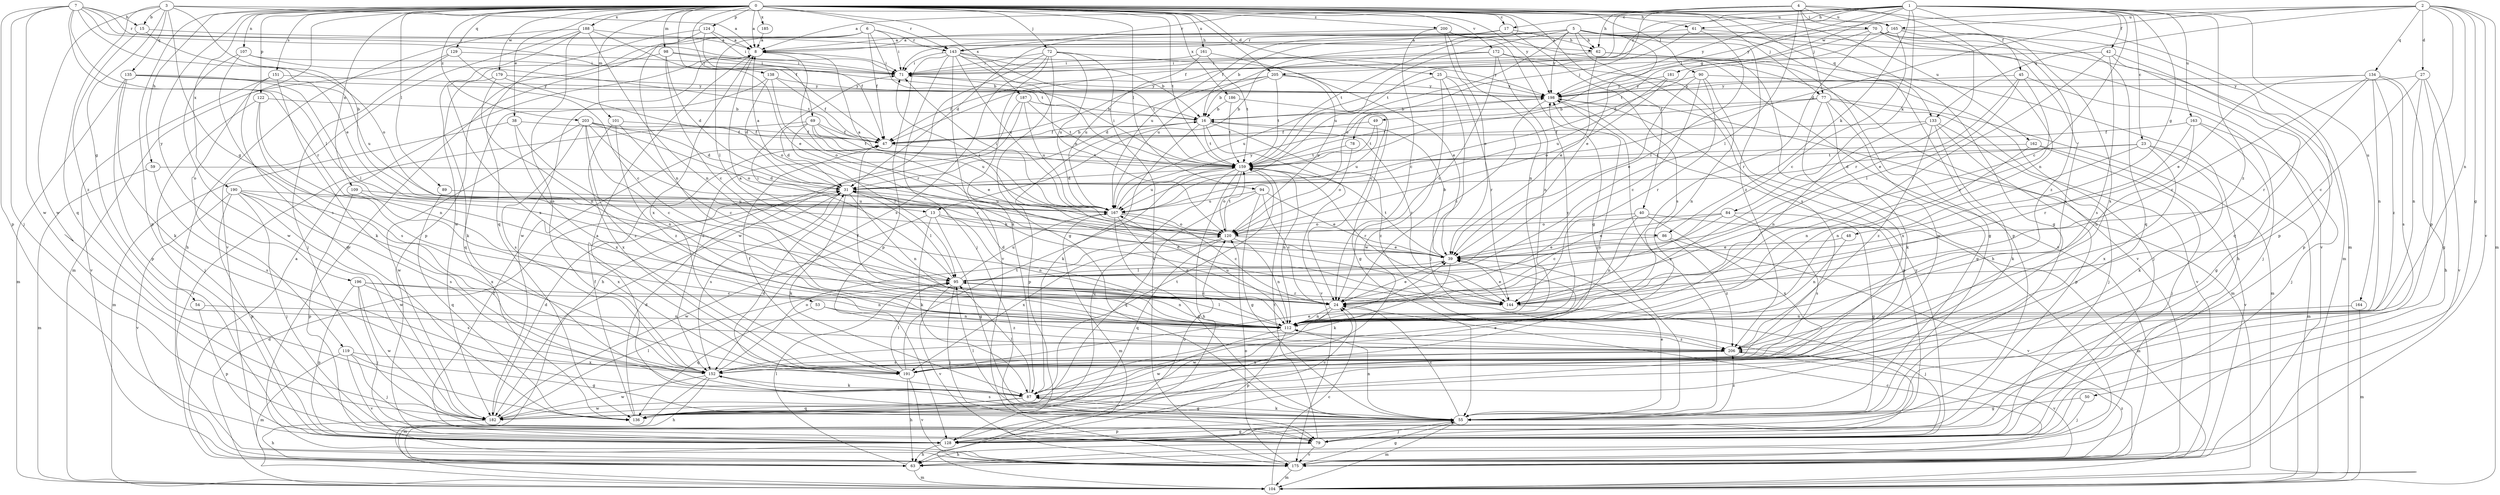 strict digraph  {
0;
1;
2;
3;
4;
5;
6;
7;
8;
13;
15;
16;
17;
23;
24;
25;
27;
31;
38;
39;
40;
42;
45;
47;
48;
49;
50;
53;
54;
55;
59;
61;
62;
63;
69;
70;
71;
72;
77;
78;
79;
84;
86;
87;
89;
90;
94;
95;
98;
101;
104;
107;
109;
112;
119;
120;
122;
124;
128;
129;
133;
134;
135;
136;
138;
143;
144;
151;
152;
159;
161;
162;
163;
164;
165;
167;
172;
175;
179;
181;
182;
185;
186;
187;
188;
190;
191;
196;
198;
200;
203;
205;
206;
0 -> 8  [label=a];
0 -> 13  [label=b];
0 -> 17  [label=c];
0 -> 25  [label=d];
0 -> 38  [label=e];
0 -> 40  [label=f];
0 -> 59  [label=h];
0 -> 61  [label=h];
0 -> 69  [label=i];
0 -> 72  [label=j];
0 -> 77  [label=j];
0 -> 89  [label=l];
0 -> 90  [label=l];
0 -> 94  [label=l];
0 -> 98  [label=m];
0 -> 101  [label=m];
0 -> 107  [label=n];
0 -> 109  [label=n];
0 -> 119  [label=o];
0 -> 122  [label=p];
0 -> 124  [label=p];
0 -> 128  [label=p];
0 -> 129  [label=q];
0 -> 133  [label=q];
0 -> 138  [label=r];
0 -> 143  [label=r];
0 -> 151  [label=s];
0 -> 159  [label=t];
0 -> 161  [label=u];
0 -> 162  [label=u];
0 -> 172  [label=v];
0 -> 179  [label=w];
0 -> 185  [label=x];
0 -> 186  [label=x];
0 -> 187  [label=x];
0 -> 188  [label=x];
0 -> 190  [label=x];
0 -> 196  [label=y];
0 -> 198  [label=y];
0 -> 200  [label=z];
0 -> 203  [label=z];
0 -> 205  [label=z];
1 -> 8  [label=a];
1 -> 17  [label=c];
1 -> 23  [label=c];
1 -> 24  [label=c];
1 -> 42  [label=f];
1 -> 45  [label=f];
1 -> 47  [label=f];
1 -> 48  [label=g];
1 -> 49  [label=g];
1 -> 61  [label=h];
1 -> 84  [label=k];
1 -> 86  [label=k];
1 -> 143  [label=r];
1 -> 163  [label=u];
1 -> 164  [label=u];
1 -> 181  [label=w];
1 -> 198  [label=y];
1 -> 205  [label=z];
1 -> 206  [label=z];
2 -> 27  [label=d];
2 -> 31  [label=d];
2 -> 50  [label=g];
2 -> 104  [label=m];
2 -> 112  [label=n];
2 -> 128  [label=p];
2 -> 133  [label=q];
2 -> 134  [label=q];
2 -> 165  [label=u];
2 -> 175  [label=v];
2 -> 198  [label=y];
3 -> 8  [label=a];
3 -> 13  [label=b];
3 -> 15  [label=b];
3 -> 53  [label=g];
3 -> 54  [label=g];
3 -> 135  [label=q];
3 -> 136  [label=q];
3 -> 165  [label=u];
3 -> 182  [label=w];
4 -> 47  [label=f];
4 -> 62  [label=h];
4 -> 70  [label=i];
4 -> 77  [label=j];
4 -> 78  [label=j];
4 -> 95  [label=l];
4 -> 104  [label=m];
4 -> 112  [label=n];
4 -> 165  [label=u];
5 -> 39  [label=e];
5 -> 55  [label=g];
5 -> 62  [label=h];
5 -> 71  [label=i];
5 -> 120  [label=o];
5 -> 128  [label=p];
5 -> 143  [label=r];
5 -> 152  [label=s];
5 -> 159  [label=t];
5 -> 167  [label=u];
5 -> 175  [label=v];
5 -> 198  [label=y];
5 -> 206  [label=z];
6 -> 47  [label=f];
6 -> 71  [label=i];
6 -> 95  [label=l];
6 -> 128  [label=p];
6 -> 143  [label=r];
6 -> 159  [label=t];
6 -> 175  [label=v];
7 -> 15  [label=b];
7 -> 39  [label=e];
7 -> 47  [label=f];
7 -> 71  [label=i];
7 -> 79  [label=j];
7 -> 95  [label=l];
7 -> 128  [label=p];
7 -> 143  [label=r];
7 -> 144  [label=r];
7 -> 182  [label=w];
8 -> 71  [label=i];
8 -> 144  [label=r];
8 -> 182  [label=w];
8 -> 191  [label=x];
13 -> 55  [label=g];
13 -> 86  [label=k];
13 -> 87  [label=k];
13 -> 112  [label=n];
13 -> 182  [label=w];
15 -> 62  [label=h];
15 -> 120  [label=o];
15 -> 206  [label=z];
16 -> 47  [label=f];
16 -> 87  [label=k];
16 -> 128  [label=p];
16 -> 144  [label=r];
16 -> 159  [label=t];
16 -> 175  [label=v];
16 -> 206  [label=z];
17 -> 16  [label=b];
17 -> 31  [label=d];
17 -> 62  [label=h];
17 -> 152  [label=s];
17 -> 167  [label=u];
23 -> 31  [label=d];
23 -> 87  [label=k];
23 -> 104  [label=m];
23 -> 112  [label=n];
23 -> 159  [label=t];
23 -> 191  [label=x];
24 -> 8  [label=a];
24 -> 31  [label=d];
24 -> 39  [label=e];
24 -> 112  [label=n];
24 -> 182  [label=w];
25 -> 79  [label=j];
25 -> 144  [label=r];
25 -> 167  [label=u];
25 -> 182  [label=w];
25 -> 198  [label=y];
27 -> 24  [label=c];
27 -> 55  [label=g];
27 -> 112  [label=n];
27 -> 175  [label=v];
27 -> 198  [label=y];
31 -> 8  [label=a];
31 -> 87  [label=k];
31 -> 95  [label=l];
31 -> 112  [label=n];
31 -> 152  [label=s];
31 -> 167  [label=u];
38 -> 47  [label=f];
38 -> 104  [label=m];
38 -> 191  [label=x];
38 -> 206  [label=z];
39 -> 16  [label=b];
39 -> 87  [label=k];
39 -> 95  [label=l];
39 -> 159  [label=t];
40 -> 24  [label=c];
40 -> 104  [label=m];
40 -> 112  [label=n];
40 -> 120  [label=o];
40 -> 191  [label=x];
42 -> 71  [label=i];
42 -> 128  [label=p];
42 -> 136  [label=q];
42 -> 144  [label=r];
42 -> 152  [label=s];
45 -> 39  [label=e];
45 -> 79  [label=j];
45 -> 95  [label=l];
45 -> 144  [label=r];
45 -> 198  [label=y];
47 -> 16  [label=b];
47 -> 159  [label=t];
48 -> 39  [label=e];
48 -> 112  [label=n];
49 -> 47  [label=f];
49 -> 159  [label=t];
49 -> 167  [label=u];
50 -> 55  [label=g];
50 -> 79  [label=j];
53 -> 112  [label=n];
53 -> 136  [label=q];
53 -> 206  [label=z];
54 -> 112  [label=n];
54 -> 128  [label=p];
55 -> 8  [label=a];
55 -> 24  [label=c];
55 -> 39  [label=e];
55 -> 79  [label=j];
55 -> 87  [label=k];
55 -> 95  [label=l];
55 -> 104  [label=m];
55 -> 112  [label=n];
55 -> 128  [label=p];
55 -> 152  [label=s];
55 -> 198  [label=y];
55 -> 206  [label=z];
59 -> 31  [label=d];
59 -> 104  [label=m];
59 -> 152  [label=s];
61 -> 8  [label=a];
61 -> 95  [label=l];
61 -> 104  [label=m];
61 -> 159  [label=t];
62 -> 39  [label=e];
62 -> 55  [label=g];
62 -> 63  [label=h];
62 -> 71  [label=i];
62 -> 182  [label=w];
63 -> 8  [label=a];
63 -> 95  [label=l];
63 -> 104  [label=m];
69 -> 31  [label=d];
69 -> 39  [label=e];
69 -> 47  [label=f];
69 -> 95  [label=l];
69 -> 159  [label=t];
69 -> 167  [label=u];
69 -> 175  [label=v];
70 -> 8  [label=a];
70 -> 136  [label=q];
70 -> 144  [label=r];
70 -> 152  [label=s];
70 -> 159  [label=t];
70 -> 191  [label=x];
70 -> 206  [label=z];
71 -> 198  [label=y];
72 -> 39  [label=e];
72 -> 55  [label=g];
72 -> 71  [label=i];
72 -> 87  [label=k];
72 -> 152  [label=s];
72 -> 167  [label=u];
72 -> 175  [label=v];
72 -> 182  [label=w];
77 -> 16  [label=b];
77 -> 55  [label=g];
77 -> 87  [label=k];
77 -> 104  [label=m];
77 -> 159  [label=t];
77 -> 175  [label=v];
77 -> 191  [label=x];
78 -> 120  [label=o];
78 -> 159  [label=t];
79 -> 63  [label=h];
79 -> 159  [label=t];
79 -> 175  [label=v];
79 -> 198  [label=y];
84 -> 39  [label=e];
84 -> 55  [label=g];
84 -> 95  [label=l];
84 -> 120  [label=o];
84 -> 152  [label=s];
86 -> 39  [label=e];
86 -> 175  [label=v];
86 -> 206  [label=z];
87 -> 31  [label=d];
87 -> 39  [label=e];
87 -> 55  [label=g];
87 -> 95  [label=l];
87 -> 136  [label=q];
87 -> 159  [label=t];
87 -> 182  [label=w];
87 -> 198  [label=y];
89 -> 136  [label=q];
89 -> 167  [label=u];
90 -> 24  [label=c];
90 -> 39  [label=e];
90 -> 79  [label=j];
90 -> 112  [label=n];
90 -> 144  [label=r];
90 -> 198  [label=y];
94 -> 24  [label=c];
94 -> 39  [label=e];
94 -> 55  [label=g];
94 -> 136  [label=q];
94 -> 167  [label=u];
95 -> 24  [label=c];
95 -> 71  [label=i];
95 -> 79  [label=j];
95 -> 112  [label=n];
95 -> 144  [label=r];
95 -> 167  [label=u];
95 -> 175  [label=v];
98 -> 16  [label=b];
98 -> 24  [label=c];
98 -> 31  [label=d];
98 -> 71  [label=i];
98 -> 191  [label=x];
101 -> 24  [label=c];
101 -> 47  [label=f];
101 -> 112  [label=n];
101 -> 191  [label=x];
104 -> 24  [label=c];
104 -> 31  [label=d];
107 -> 71  [label=i];
107 -> 152  [label=s];
107 -> 159  [label=t];
107 -> 182  [label=w];
109 -> 128  [label=p];
109 -> 167  [label=u];
109 -> 191  [label=x];
112 -> 47  [label=f];
112 -> 95  [label=l];
112 -> 128  [label=p];
112 -> 167  [label=u];
112 -> 182  [label=w];
112 -> 198  [label=y];
112 -> 206  [label=z];
119 -> 55  [label=g];
119 -> 79  [label=j];
119 -> 104  [label=m];
119 -> 175  [label=v];
119 -> 191  [label=x];
120 -> 39  [label=e];
120 -> 71  [label=i];
120 -> 112  [label=n];
120 -> 136  [label=q];
120 -> 159  [label=t];
120 -> 191  [label=x];
122 -> 16  [label=b];
122 -> 79  [label=j];
122 -> 112  [label=n];
122 -> 152  [label=s];
124 -> 8  [label=a];
124 -> 47  [label=f];
124 -> 71  [label=i];
124 -> 112  [label=n];
124 -> 136  [label=q];
128 -> 47  [label=f];
128 -> 55  [label=g];
128 -> 63  [label=h];
128 -> 120  [label=o];
129 -> 24  [label=c];
129 -> 71  [label=i];
129 -> 79  [label=j];
129 -> 104  [label=m];
133 -> 47  [label=f];
133 -> 79  [label=j];
133 -> 87  [label=k];
133 -> 112  [label=n];
133 -> 128  [label=p];
133 -> 206  [label=z];
134 -> 24  [label=c];
134 -> 39  [label=e];
134 -> 63  [label=h];
134 -> 112  [label=n];
134 -> 144  [label=r];
134 -> 152  [label=s];
134 -> 198  [label=y];
134 -> 206  [label=z];
135 -> 87  [label=k];
135 -> 95  [label=l];
135 -> 104  [label=m];
135 -> 128  [label=p];
135 -> 167  [label=u];
135 -> 198  [label=y];
136 -> 24  [label=c];
136 -> 31  [label=d];
136 -> 47  [label=f];
138 -> 31  [label=d];
138 -> 47  [label=f];
138 -> 120  [label=o];
138 -> 136  [label=q];
138 -> 198  [label=y];
143 -> 16  [label=b];
143 -> 71  [label=i];
143 -> 79  [label=j];
143 -> 120  [label=o];
143 -> 128  [label=p];
143 -> 159  [label=t];
143 -> 167  [label=u];
143 -> 175  [label=v];
143 -> 198  [label=y];
144 -> 31  [label=d];
144 -> 39  [label=e];
144 -> 79  [label=j];
151 -> 87  [label=k];
151 -> 136  [label=q];
151 -> 175  [label=v];
151 -> 198  [label=y];
152 -> 63  [label=h];
152 -> 87  [label=k];
152 -> 104  [label=m];
152 -> 120  [label=o];
152 -> 182  [label=w];
159 -> 31  [label=d];
159 -> 63  [label=h];
159 -> 71  [label=i];
159 -> 112  [label=n];
159 -> 120  [label=o];
159 -> 136  [label=q];
159 -> 144  [label=r];
159 -> 167  [label=u];
161 -> 24  [label=c];
161 -> 71  [label=i];
161 -> 159  [label=t];
161 -> 167  [label=u];
162 -> 79  [label=j];
162 -> 112  [label=n];
162 -> 159  [label=t];
162 -> 175  [label=v];
163 -> 47  [label=f];
163 -> 55  [label=g];
163 -> 79  [label=j];
163 -> 112  [label=n];
163 -> 144  [label=r];
164 -> 104  [label=m];
164 -> 112  [label=n];
165 -> 8  [label=a];
165 -> 24  [label=c];
165 -> 31  [label=d];
165 -> 128  [label=p];
165 -> 144  [label=r];
167 -> 8  [label=a];
167 -> 24  [label=c];
167 -> 55  [label=g];
167 -> 71  [label=i];
167 -> 104  [label=m];
167 -> 112  [label=n];
167 -> 120  [label=o];
167 -> 198  [label=y];
172 -> 24  [label=c];
172 -> 63  [label=h];
172 -> 71  [label=i];
172 -> 112  [label=n];
172 -> 167  [label=u];
172 -> 175  [label=v];
175 -> 24  [label=c];
175 -> 55  [label=g];
175 -> 104  [label=m];
175 -> 120  [label=o];
175 -> 206  [label=z];
179 -> 87  [label=k];
179 -> 112  [label=n];
179 -> 120  [label=o];
179 -> 198  [label=y];
181 -> 120  [label=o];
181 -> 167  [label=u];
181 -> 198  [label=y];
182 -> 31  [label=d];
182 -> 63  [label=h];
182 -> 95  [label=l];
185 -> 8  [label=a];
186 -> 16  [label=b];
186 -> 55  [label=g];
186 -> 159  [label=t];
187 -> 16  [label=b];
187 -> 63  [label=h];
187 -> 152  [label=s];
187 -> 159  [label=t];
187 -> 167  [label=u];
188 -> 8  [label=a];
188 -> 39  [label=e];
188 -> 63  [label=h];
188 -> 112  [label=n];
188 -> 152  [label=s];
188 -> 175  [label=v];
188 -> 182  [label=w];
190 -> 79  [label=j];
190 -> 128  [label=p];
190 -> 152  [label=s];
190 -> 167  [label=u];
190 -> 175  [label=v];
190 -> 182  [label=w];
190 -> 191  [label=x];
191 -> 39  [label=e];
191 -> 47  [label=f];
191 -> 63  [label=h];
191 -> 95  [label=l];
191 -> 159  [label=t];
191 -> 175  [label=v];
196 -> 24  [label=c];
196 -> 79  [label=j];
196 -> 112  [label=n];
196 -> 128  [label=p];
196 -> 152  [label=s];
196 -> 182  [label=w];
198 -> 16  [label=b];
198 -> 24  [label=c];
198 -> 104  [label=m];
198 -> 128  [label=p];
200 -> 8  [label=a];
200 -> 24  [label=c];
200 -> 39  [label=e];
200 -> 55  [label=g];
200 -> 112  [label=n];
200 -> 175  [label=v];
203 -> 24  [label=c];
203 -> 31  [label=d];
203 -> 47  [label=f];
203 -> 120  [label=o];
203 -> 144  [label=r];
203 -> 152  [label=s];
203 -> 182  [label=w];
203 -> 206  [label=z];
205 -> 16  [label=b];
205 -> 31  [label=d];
205 -> 47  [label=f];
205 -> 120  [label=o];
205 -> 159  [label=t];
205 -> 198  [label=y];
206 -> 152  [label=s];
206 -> 175  [label=v];
206 -> 191  [label=x];
}
